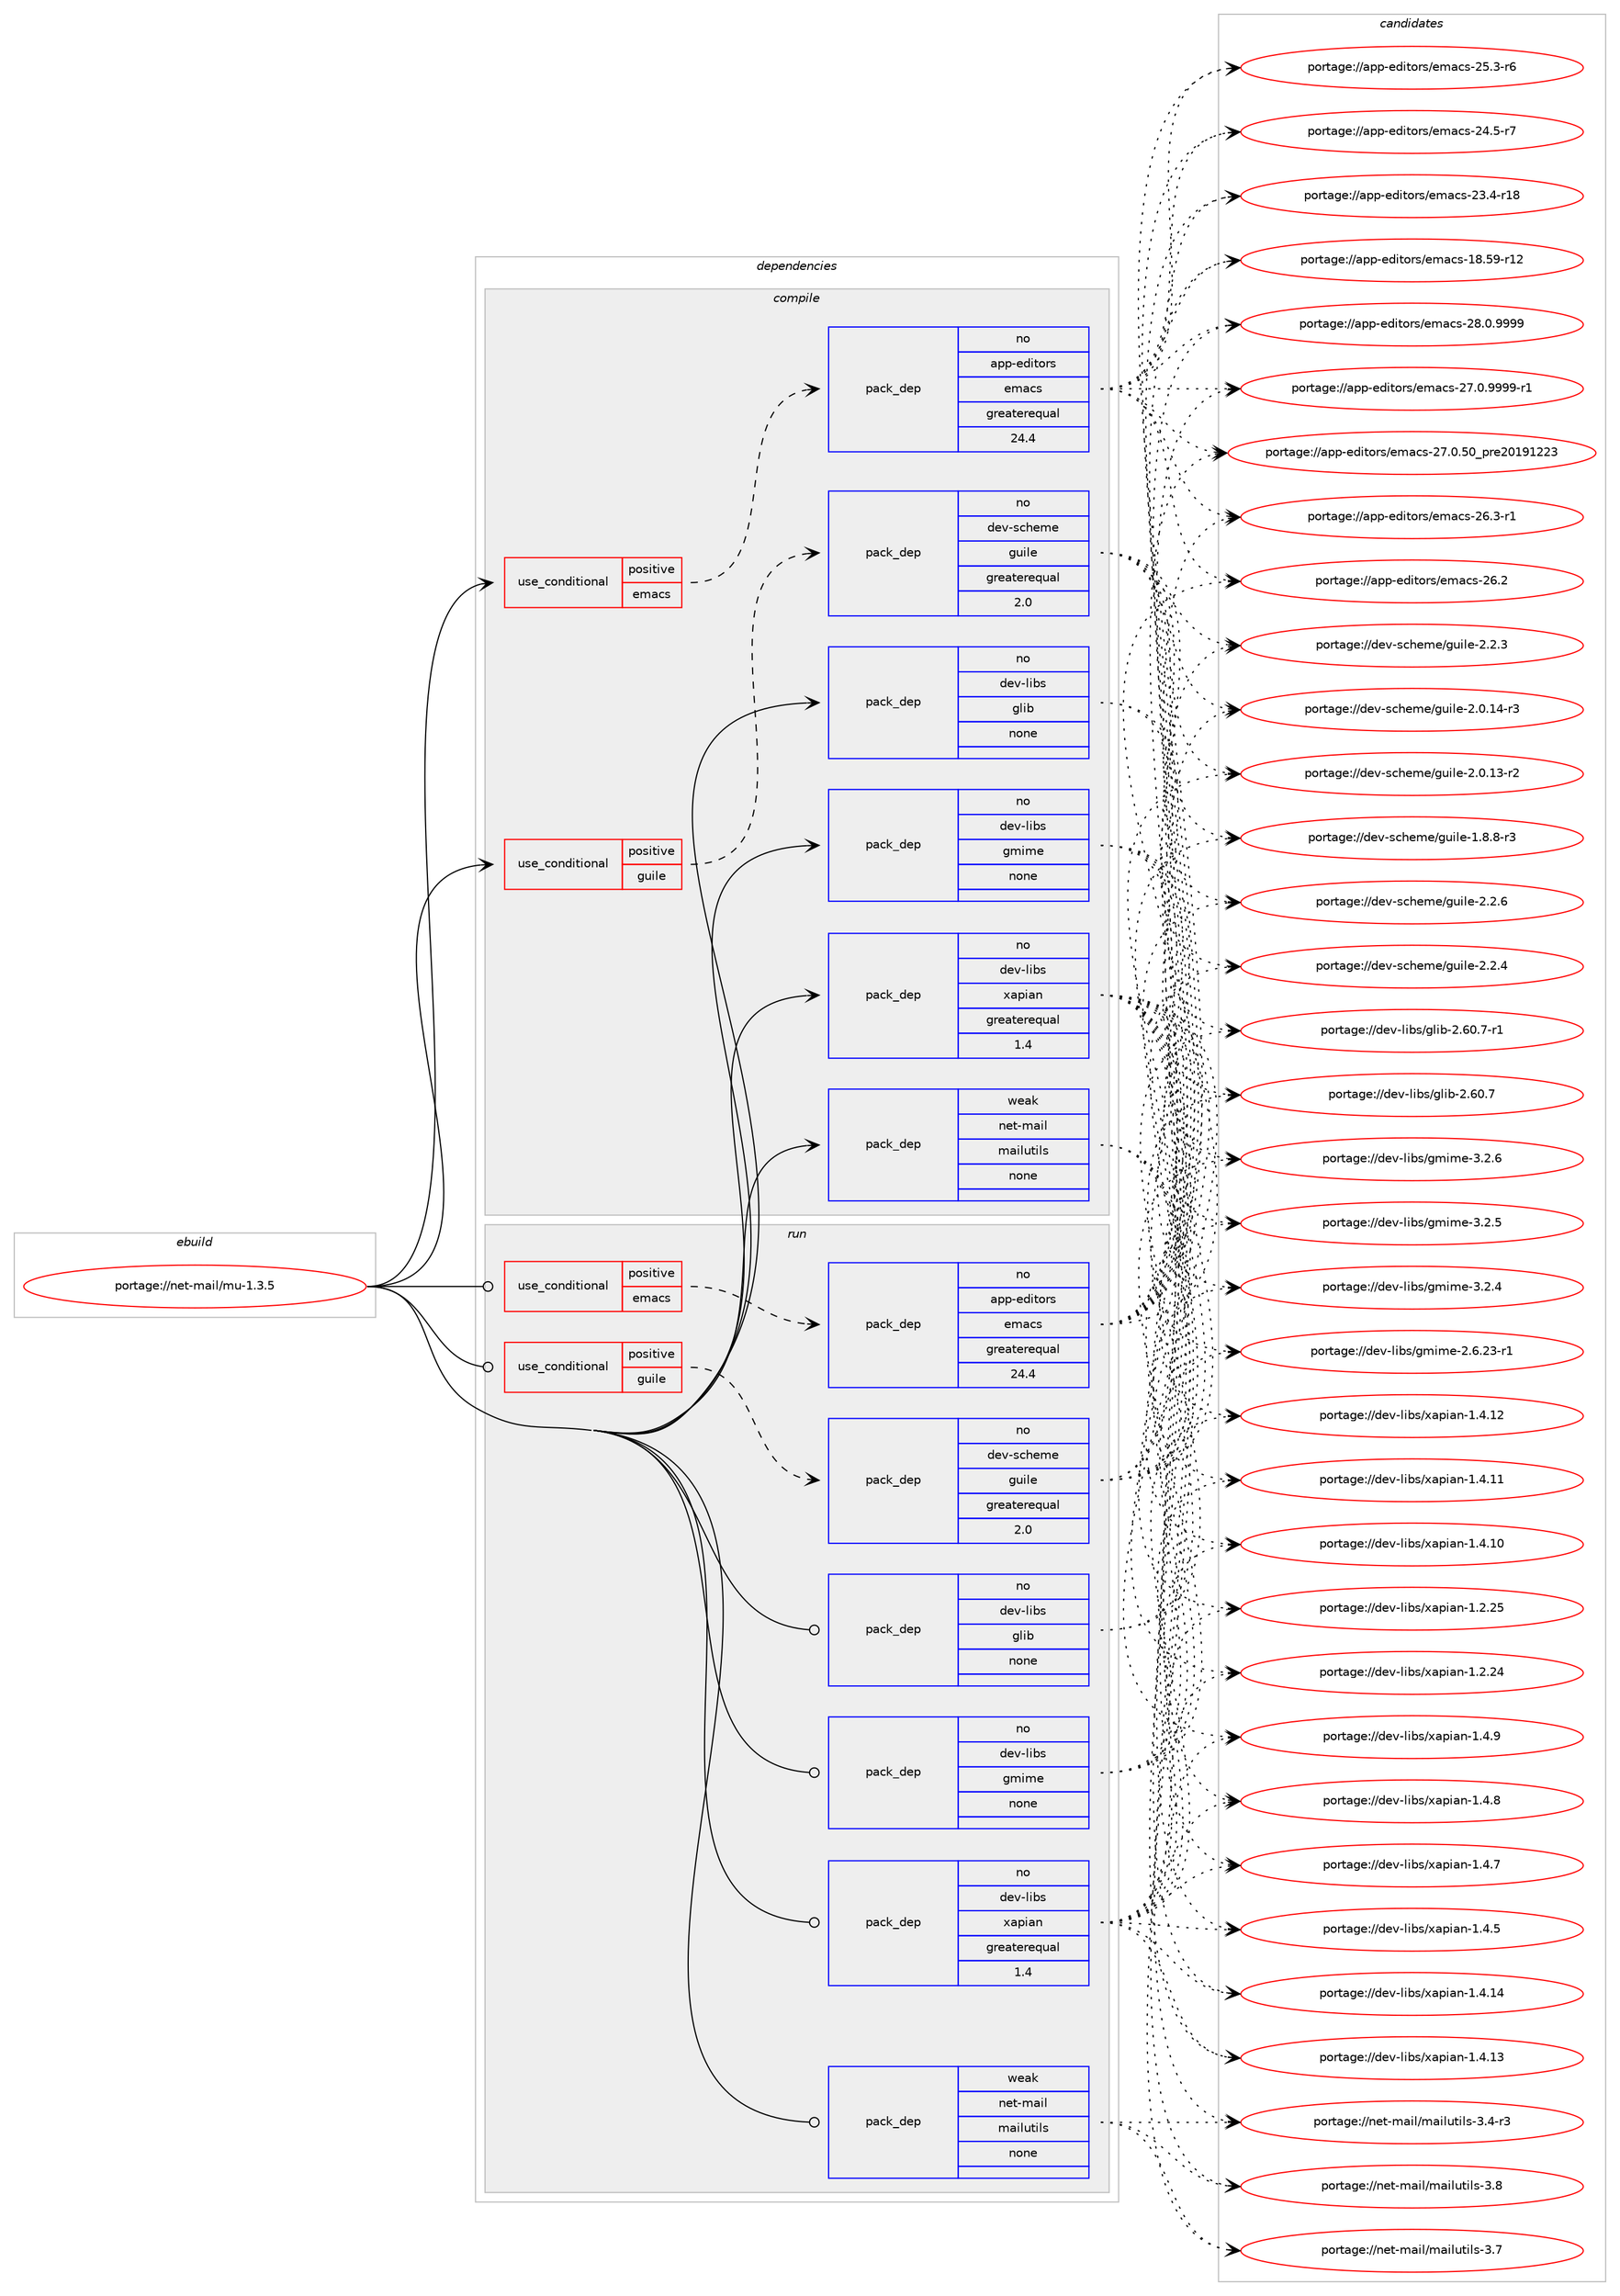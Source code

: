 digraph prolog {

# *************
# Graph options
# *************

newrank=true;
concentrate=true;
compound=true;
graph [rankdir=LR,fontname=Helvetica,fontsize=10,ranksep=1.5];#, ranksep=2.5, nodesep=0.2];
edge  [arrowhead=vee];
node  [fontname=Helvetica,fontsize=10];

# **********
# The ebuild
# **********

subgraph cluster_leftcol {
color=gray;
rank=same;
label=<<i>ebuild</i>>;
id [label="portage://net-mail/mu-1.3.5", color=red, width=4, href="../net-mail/mu-1.3.5.svg"];
}

# ****************
# The dependencies
# ****************

subgraph cluster_midcol {
color=gray;
label=<<i>dependencies</i>>;
subgraph cluster_compile {
fillcolor="#eeeeee";
style=filled;
label=<<i>compile</i>>;
subgraph cond27012 {
dependency128644 [label=<<TABLE BORDER="0" CELLBORDER="1" CELLSPACING="0" CELLPADDING="4"><TR><TD ROWSPAN="3" CELLPADDING="10">use_conditional</TD></TR><TR><TD>positive</TD></TR><TR><TD>emacs</TD></TR></TABLE>>, shape=none, color=red];
subgraph pack99466 {
dependency128645 [label=<<TABLE BORDER="0" CELLBORDER="1" CELLSPACING="0" CELLPADDING="4" WIDTH="220"><TR><TD ROWSPAN="6" CELLPADDING="30">pack_dep</TD></TR><TR><TD WIDTH="110">no</TD></TR><TR><TD>app-editors</TD></TR><TR><TD>emacs</TD></TR><TR><TD>greaterequal</TD></TR><TR><TD>24.4</TD></TR></TABLE>>, shape=none, color=blue];
}
dependency128644:e -> dependency128645:w [weight=20,style="dashed",arrowhead="vee"];
}
id:e -> dependency128644:w [weight=20,style="solid",arrowhead="vee"];
subgraph cond27013 {
dependency128646 [label=<<TABLE BORDER="0" CELLBORDER="1" CELLSPACING="0" CELLPADDING="4"><TR><TD ROWSPAN="3" CELLPADDING="10">use_conditional</TD></TR><TR><TD>positive</TD></TR><TR><TD>guile</TD></TR></TABLE>>, shape=none, color=red];
subgraph pack99467 {
dependency128647 [label=<<TABLE BORDER="0" CELLBORDER="1" CELLSPACING="0" CELLPADDING="4" WIDTH="220"><TR><TD ROWSPAN="6" CELLPADDING="30">pack_dep</TD></TR><TR><TD WIDTH="110">no</TD></TR><TR><TD>dev-scheme</TD></TR><TR><TD>guile</TD></TR><TR><TD>greaterequal</TD></TR><TR><TD>2.0</TD></TR></TABLE>>, shape=none, color=blue];
}
dependency128646:e -> dependency128647:w [weight=20,style="dashed",arrowhead="vee"];
}
id:e -> dependency128646:w [weight=20,style="solid",arrowhead="vee"];
subgraph pack99468 {
dependency128648 [label=<<TABLE BORDER="0" CELLBORDER="1" CELLSPACING="0" CELLPADDING="4" WIDTH="220"><TR><TD ROWSPAN="6" CELLPADDING="30">pack_dep</TD></TR><TR><TD WIDTH="110">no</TD></TR><TR><TD>dev-libs</TD></TR><TR><TD>glib</TD></TR><TR><TD>none</TD></TR><TR><TD></TD></TR></TABLE>>, shape=none, color=blue];
}
id:e -> dependency128648:w [weight=20,style="solid",arrowhead="vee"];
subgraph pack99469 {
dependency128649 [label=<<TABLE BORDER="0" CELLBORDER="1" CELLSPACING="0" CELLPADDING="4" WIDTH="220"><TR><TD ROWSPAN="6" CELLPADDING="30">pack_dep</TD></TR><TR><TD WIDTH="110">no</TD></TR><TR><TD>dev-libs</TD></TR><TR><TD>gmime</TD></TR><TR><TD>none</TD></TR><TR><TD></TD></TR></TABLE>>, shape=none, color=blue];
}
id:e -> dependency128649:w [weight=20,style="solid",arrowhead="vee"];
subgraph pack99470 {
dependency128650 [label=<<TABLE BORDER="0" CELLBORDER="1" CELLSPACING="0" CELLPADDING="4" WIDTH="220"><TR><TD ROWSPAN="6" CELLPADDING="30">pack_dep</TD></TR><TR><TD WIDTH="110">no</TD></TR><TR><TD>dev-libs</TD></TR><TR><TD>xapian</TD></TR><TR><TD>greaterequal</TD></TR><TR><TD>1.4</TD></TR></TABLE>>, shape=none, color=blue];
}
id:e -> dependency128650:w [weight=20,style="solid",arrowhead="vee"];
subgraph pack99471 {
dependency128651 [label=<<TABLE BORDER="0" CELLBORDER="1" CELLSPACING="0" CELLPADDING="4" WIDTH="220"><TR><TD ROWSPAN="6" CELLPADDING="30">pack_dep</TD></TR><TR><TD WIDTH="110">weak</TD></TR><TR><TD>net-mail</TD></TR><TR><TD>mailutils</TD></TR><TR><TD>none</TD></TR><TR><TD></TD></TR></TABLE>>, shape=none, color=blue];
}
id:e -> dependency128651:w [weight=20,style="solid",arrowhead="vee"];
}
subgraph cluster_compileandrun {
fillcolor="#eeeeee";
style=filled;
label=<<i>compile and run</i>>;
}
subgraph cluster_run {
fillcolor="#eeeeee";
style=filled;
label=<<i>run</i>>;
subgraph cond27014 {
dependency128652 [label=<<TABLE BORDER="0" CELLBORDER="1" CELLSPACING="0" CELLPADDING="4"><TR><TD ROWSPAN="3" CELLPADDING="10">use_conditional</TD></TR><TR><TD>positive</TD></TR><TR><TD>emacs</TD></TR></TABLE>>, shape=none, color=red];
subgraph pack99472 {
dependency128653 [label=<<TABLE BORDER="0" CELLBORDER="1" CELLSPACING="0" CELLPADDING="4" WIDTH="220"><TR><TD ROWSPAN="6" CELLPADDING="30">pack_dep</TD></TR><TR><TD WIDTH="110">no</TD></TR><TR><TD>app-editors</TD></TR><TR><TD>emacs</TD></TR><TR><TD>greaterequal</TD></TR><TR><TD>24.4</TD></TR></TABLE>>, shape=none, color=blue];
}
dependency128652:e -> dependency128653:w [weight=20,style="dashed",arrowhead="vee"];
}
id:e -> dependency128652:w [weight=20,style="solid",arrowhead="odot"];
subgraph cond27015 {
dependency128654 [label=<<TABLE BORDER="0" CELLBORDER="1" CELLSPACING="0" CELLPADDING="4"><TR><TD ROWSPAN="3" CELLPADDING="10">use_conditional</TD></TR><TR><TD>positive</TD></TR><TR><TD>guile</TD></TR></TABLE>>, shape=none, color=red];
subgraph pack99473 {
dependency128655 [label=<<TABLE BORDER="0" CELLBORDER="1" CELLSPACING="0" CELLPADDING="4" WIDTH="220"><TR><TD ROWSPAN="6" CELLPADDING="30">pack_dep</TD></TR><TR><TD WIDTH="110">no</TD></TR><TR><TD>dev-scheme</TD></TR><TR><TD>guile</TD></TR><TR><TD>greaterequal</TD></TR><TR><TD>2.0</TD></TR></TABLE>>, shape=none, color=blue];
}
dependency128654:e -> dependency128655:w [weight=20,style="dashed",arrowhead="vee"];
}
id:e -> dependency128654:w [weight=20,style="solid",arrowhead="odot"];
subgraph pack99474 {
dependency128656 [label=<<TABLE BORDER="0" CELLBORDER="1" CELLSPACING="0" CELLPADDING="4" WIDTH="220"><TR><TD ROWSPAN="6" CELLPADDING="30">pack_dep</TD></TR><TR><TD WIDTH="110">no</TD></TR><TR><TD>dev-libs</TD></TR><TR><TD>glib</TD></TR><TR><TD>none</TD></TR><TR><TD></TD></TR></TABLE>>, shape=none, color=blue];
}
id:e -> dependency128656:w [weight=20,style="solid",arrowhead="odot"];
subgraph pack99475 {
dependency128657 [label=<<TABLE BORDER="0" CELLBORDER="1" CELLSPACING="0" CELLPADDING="4" WIDTH="220"><TR><TD ROWSPAN="6" CELLPADDING="30">pack_dep</TD></TR><TR><TD WIDTH="110">no</TD></TR><TR><TD>dev-libs</TD></TR><TR><TD>gmime</TD></TR><TR><TD>none</TD></TR><TR><TD></TD></TR></TABLE>>, shape=none, color=blue];
}
id:e -> dependency128657:w [weight=20,style="solid",arrowhead="odot"];
subgraph pack99476 {
dependency128658 [label=<<TABLE BORDER="0" CELLBORDER="1" CELLSPACING="0" CELLPADDING="4" WIDTH="220"><TR><TD ROWSPAN="6" CELLPADDING="30">pack_dep</TD></TR><TR><TD WIDTH="110">no</TD></TR><TR><TD>dev-libs</TD></TR><TR><TD>xapian</TD></TR><TR><TD>greaterequal</TD></TR><TR><TD>1.4</TD></TR></TABLE>>, shape=none, color=blue];
}
id:e -> dependency128658:w [weight=20,style="solid",arrowhead="odot"];
subgraph pack99477 {
dependency128659 [label=<<TABLE BORDER="0" CELLBORDER="1" CELLSPACING="0" CELLPADDING="4" WIDTH="220"><TR><TD ROWSPAN="6" CELLPADDING="30">pack_dep</TD></TR><TR><TD WIDTH="110">weak</TD></TR><TR><TD>net-mail</TD></TR><TR><TD>mailutils</TD></TR><TR><TD>none</TD></TR><TR><TD></TD></TR></TABLE>>, shape=none, color=blue];
}
id:e -> dependency128659:w [weight=20,style="solid",arrowhead="odot"];
}
}

# **************
# The candidates
# **************

subgraph cluster_choices {
rank=same;
color=gray;
label=<<i>candidates</i>>;

subgraph choice99466 {
color=black;
nodesep=1;
choice971121124510110010511611111411547101109979911545505646484657575757 [label="portage://app-editors/emacs-28.0.9999", color=red, width=4,href="../app-editors/emacs-28.0.9999.svg"];
choice9711211245101100105116111114115471011099799115455055464846575757574511449 [label="portage://app-editors/emacs-27.0.9999-r1", color=red, width=4,href="../app-editors/emacs-27.0.9999-r1.svg"];
choice97112112451011001051161111141154710110997991154550554648465348951121141015048495749505051 [label="portage://app-editors/emacs-27.0.50_pre20191223", color=red, width=4,href="../app-editors/emacs-27.0.50_pre20191223.svg"];
choice971121124510110010511611111411547101109979911545505446514511449 [label="portage://app-editors/emacs-26.3-r1", color=red, width=4,href="../app-editors/emacs-26.3-r1.svg"];
choice97112112451011001051161111141154710110997991154550544650 [label="portage://app-editors/emacs-26.2", color=red, width=4,href="../app-editors/emacs-26.2.svg"];
choice971121124510110010511611111411547101109979911545505346514511454 [label="portage://app-editors/emacs-25.3-r6", color=red, width=4,href="../app-editors/emacs-25.3-r6.svg"];
choice971121124510110010511611111411547101109979911545505246534511455 [label="portage://app-editors/emacs-24.5-r7", color=red, width=4,href="../app-editors/emacs-24.5-r7.svg"];
choice97112112451011001051161111141154710110997991154550514652451144956 [label="portage://app-editors/emacs-23.4-r18", color=red, width=4,href="../app-editors/emacs-23.4-r18.svg"];
choice9711211245101100105116111114115471011099799115454956465357451144950 [label="portage://app-editors/emacs-18.59-r12", color=red, width=4,href="../app-editors/emacs-18.59-r12.svg"];
dependency128645:e -> choice971121124510110010511611111411547101109979911545505646484657575757:w [style=dotted,weight="100"];
dependency128645:e -> choice9711211245101100105116111114115471011099799115455055464846575757574511449:w [style=dotted,weight="100"];
dependency128645:e -> choice97112112451011001051161111141154710110997991154550554648465348951121141015048495749505051:w [style=dotted,weight="100"];
dependency128645:e -> choice971121124510110010511611111411547101109979911545505446514511449:w [style=dotted,weight="100"];
dependency128645:e -> choice97112112451011001051161111141154710110997991154550544650:w [style=dotted,weight="100"];
dependency128645:e -> choice971121124510110010511611111411547101109979911545505346514511454:w [style=dotted,weight="100"];
dependency128645:e -> choice971121124510110010511611111411547101109979911545505246534511455:w [style=dotted,weight="100"];
dependency128645:e -> choice97112112451011001051161111141154710110997991154550514652451144956:w [style=dotted,weight="100"];
dependency128645:e -> choice9711211245101100105116111114115471011099799115454956465357451144950:w [style=dotted,weight="100"];
}
subgraph choice99467 {
color=black;
nodesep=1;
choice100101118451159910410110910147103117105108101455046504654 [label="portage://dev-scheme/guile-2.2.6", color=red, width=4,href="../dev-scheme/guile-2.2.6.svg"];
choice100101118451159910410110910147103117105108101455046504652 [label="portage://dev-scheme/guile-2.2.4", color=red, width=4,href="../dev-scheme/guile-2.2.4.svg"];
choice100101118451159910410110910147103117105108101455046504651 [label="portage://dev-scheme/guile-2.2.3", color=red, width=4,href="../dev-scheme/guile-2.2.3.svg"];
choice100101118451159910410110910147103117105108101455046484649524511451 [label="portage://dev-scheme/guile-2.0.14-r3", color=red, width=4,href="../dev-scheme/guile-2.0.14-r3.svg"];
choice100101118451159910410110910147103117105108101455046484649514511450 [label="portage://dev-scheme/guile-2.0.13-r2", color=red, width=4,href="../dev-scheme/guile-2.0.13-r2.svg"];
choice1001011184511599104101109101471031171051081014549465646564511451 [label="portage://dev-scheme/guile-1.8.8-r3", color=red, width=4,href="../dev-scheme/guile-1.8.8-r3.svg"];
dependency128647:e -> choice100101118451159910410110910147103117105108101455046504654:w [style=dotted,weight="100"];
dependency128647:e -> choice100101118451159910410110910147103117105108101455046504652:w [style=dotted,weight="100"];
dependency128647:e -> choice100101118451159910410110910147103117105108101455046504651:w [style=dotted,weight="100"];
dependency128647:e -> choice100101118451159910410110910147103117105108101455046484649524511451:w [style=dotted,weight="100"];
dependency128647:e -> choice100101118451159910410110910147103117105108101455046484649514511450:w [style=dotted,weight="100"];
dependency128647:e -> choice1001011184511599104101109101471031171051081014549465646564511451:w [style=dotted,weight="100"];
}
subgraph choice99468 {
color=black;
nodesep=1;
choice10010111845108105981154710310810598455046544846554511449 [label="portage://dev-libs/glib-2.60.7-r1", color=red, width=4,href="../dev-libs/glib-2.60.7-r1.svg"];
choice1001011184510810598115471031081059845504654484655 [label="portage://dev-libs/glib-2.60.7", color=red, width=4,href="../dev-libs/glib-2.60.7.svg"];
dependency128648:e -> choice10010111845108105981154710310810598455046544846554511449:w [style=dotted,weight="100"];
dependency128648:e -> choice1001011184510810598115471031081059845504654484655:w [style=dotted,weight="100"];
}
subgraph choice99469 {
color=black;
nodesep=1;
choice100101118451081059811547103109105109101455146504654 [label="portage://dev-libs/gmime-3.2.6", color=red, width=4,href="../dev-libs/gmime-3.2.6.svg"];
choice100101118451081059811547103109105109101455146504653 [label="portage://dev-libs/gmime-3.2.5", color=red, width=4,href="../dev-libs/gmime-3.2.5.svg"];
choice100101118451081059811547103109105109101455146504652 [label="portage://dev-libs/gmime-3.2.4", color=red, width=4,href="../dev-libs/gmime-3.2.4.svg"];
choice100101118451081059811547103109105109101455046544650514511449 [label="portage://dev-libs/gmime-2.6.23-r1", color=red, width=4,href="../dev-libs/gmime-2.6.23-r1.svg"];
dependency128649:e -> choice100101118451081059811547103109105109101455146504654:w [style=dotted,weight="100"];
dependency128649:e -> choice100101118451081059811547103109105109101455146504653:w [style=dotted,weight="100"];
dependency128649:e -> choice100101118451081059811547103109105109101455146504652:w [style=dotted,weight="100"];
dependency128649:e -> choice100101118451081059811547103109105109101455046544650514511449:w [style=dotted,weight="100"];
}
subgraph choice99470 {
color=black;
nodesep=1;
choice1001011184510810598115471209711210597110454946524657 [label="portage://dev-libs/xapian-1.4.9", color=red, width=4,href="../dev-libs/xapian-1.4.9.svg"];
choice1001011184510810598115471209711210597110454946524656 [label="portage://dev-libs/xapian-1.4.8", color=red, width=4,href="../dev-libs/xapian-1.4.8.svg"];
choice1001011184510810598115471209711210597110454946524655 [label="portage://dev-libs/xapian-1.4.7", color=red, width=4,href="../dev-libs/xapian-1.4.7.svg"];
choice1001011184510810598115471209711210597110454946524653 [label="portage://dev-libs/xapian-1.4.5", color=red, width=4,href="../dev-libs/xapian-1.4.5.svg"];
choice100101118451081059811547120971121059711045494652464952 [label="portage://dev-libs/xapian-1.4.14", color=red, width=4,href="../dev-libs/xapian-1.4.14.svg"];
choice100101118451081059811547120971121059711045494652464951 [label="portage://dev-libs/xapian-1.4.13", color=red, width=4,href="../dev-libs/xapian-1.4.13.svg"];
choice100101118451081059811547120971121059711045494652464950 [label="portage://dev-libs/xapian-1.4.12", color=red, width=4,href="../dev-libs/xapian-1.4.12.svg"];
choice100101118451081059811547120971121059711045494652464949 [label="portage://dev-libs/xapian-1.4.11", color=red, width=4,href="../dev-libs/xapian-1.4.11.svg"];
choice100101118451081059811547120971121059711045494652464948 [label="portage://dev-libs/xapian-1.4.10", color=red, width=4,href="../dev-libs/xapian-1.4.10.svg"];
choice100101118451081059811547120971121059711045494650465053 [label="portage://dev-libs/xapian-1.2.25", color=red, width=4,href="../dev-libs/xapian-1.2.25.svg"];
choice100101118451081059811547120971121059711045494650465052 [label="portage://dev-libs/xapian-1.2.24", color=red, width=4,href="../dev-libs/xapian-1.2.24.svg"];
dependency128650:e -> choice1001011184510810598115471209711210597110454946524657:w [style=dotted,weight="100"];
dependency128650:e -> choice1001011184510810598115471209711210597110454946524656:w [style=dotted,weight="100"];
dependency128650:e -> choice1001011184510810598115471209711210597110454946524655:w [style=dotted,weight="100"];
dependency128650:e -> choice1001011184510810598115471209711210597110454946524653:w [style=dotted,weight="100"];
dependency128650:e -> choice100101118451081059811547120971121059711045494652464952:w [style=dotted,weight="100"];
dependency128650:e -> choice100101118451081059811547120971121059711045494652464951:w [style=dotted,weight="100"];
dependency128650:e -> choice100101118451081059811547120971121059711045494652464950:w [style=dotted,weight="100"];
dependency128650:e -> choice100101118451081059811547120971121059711045494652464949:w [style=dotted,weight="100"];
dependency128650:e -> choice100101118451081059811547120971121059711045494652464948:w [style=dotted,weight="100"];
dependency128650:e -> choice100101118451081059811547120971121059711045494650465053:w [style=dotted,weight="100"];
dependency128650:e -> choice100101118451081059811547120971121059711045494650465052:w [style=dotted,weight="100"];
}
subgraph choice99471 {
color=black;
nodesep=1;
choice1101011164510997105108471099710510811711610510811545514656 [label="portage://net-mail/mailutils-3.8", color=red, width=4,href="../net-mail/mailutils-3.8.svg"];
choice1101011164510997105108471099710510811711610510811545514655 [label="portage://net-mail/mailutils-3.7", color=red, width=4,href="../net-mail/mailutils-3.7.svg"];
choice11010111645109971051084710997105108117116105108115455146524511451 [label="portage://net-mail/mailutils-3.4-r3", color=red, width=4,href="../net-mail/mailutils-3.4-r3.svg"];
dependency128651:e -> choice1101011164510997105108471099710510811711610510811545514656:w [style=dotted,weight="100"];
dependency128651:e -> choice1101011164510997105108471099710510811711610510811545514655:w [style=dotted,weight="100"];
dependency128651:e -> choice11010111645109971051084710997105108117116105108115455146524511451:w [style=dotted,weight="100"];
}
subgraph choice99472 {
color=black;
nodesep=1;
choice971121124510110010511611111411547101109979911545505646484657575757 [label="portage://app-editors/emacs-28.0.9999", color=red, width=4,href="../app-editors/emacs-28.0.9999.svg"];
choice9711211245101100105116111114115471011099799115455055464846575757574511449 [label="portage://app-editors/emacs-27.0.9999-r1", color=red, width=4,href="../app-editors/emacs-27.0.9999-r1.svg"];
choice97112112451011001051161111141154710110997991154550554648465348951121141015048495749505051 [label="portage://app-editors/emacs-27.0.50_pre20191223", color=red, width=4,href="../app-editors/emacs-27.0.50_pre20191223.svg"];
choice971121124510110010511611111411547101109979911545505446514511449 [label="portage://app-editors/emacs-26.3-r1", color=red, width=4,href="../app-editors/emacs-26.3-r1.svg"];
choice97112112451011001051161111141154710110997991154550544650 [label="portage://app-editors/emacs-26.2", color=red, width=4,href="../app-editors/emacs-26.2.svg"];
choice971121124510110010511611111411547101109979911545505346514511454 [label="portage://app-editors/emacs-25.3-r6", color=red, width=4,href="../app-editors/emacs-25.3-r6.svg"];
choice971121124510110010511611111411547101109979911545505246534511455 [label="portage://app-editors/emacs-24.5-r7", color=red, width=4,href="../app-editors/emacs-24.5-r7.svg"];
choice97112112451011001051161111141154710110997991154550514652451144956 [label="portage://app-editors/emacs-23.4-r18", color=red, width=4,href="../app-editors/emacs-23.4-r18.svg"];
choice9711211245101100105116111114115471011099799115454956465357451144950 [label="portage://app-editors/emacs-18.59-r12", color=red, width=4,href="../app-editors/emacs-18.59-r12.svg"];
dependency128653:e -> choice971121124510110010511611111411547101109979911545505646484657575757:w [style=dotted,weight="100"];
dependency128653:e -> choice9711211245101100105116111114115471011099799115455055464846575757574511449:w [style=dotted,weight="100"];
dependency128653:e -> choice97112112451011001051161111141154710110997991154550554648465348951121141015048495749505051:w [style=dotted,weight="100"];
dependency128653:e -> choice971121124510110010511611111411547101109979911545505446514511449:w [style=dotted,weight="100"];
dependency128653:e -> choice97112112451011001051161111141154710110997991154550544650:w [style=dotted,weight="100"];
dependency128653:e -> choice971121124510110010511611111411547101109979911545505346514511454:w [style=dotted,weight="100"];
dependency128653:e -> choice971121124510110010511611111411547101109979911545505246534511455:w [style=dotted,weight="100"];
dependency128653:e -> choice97112112451011001051161111141154710110997991154550514652451144956:w [style=dotted,weight="100"];
dependency128653:e -> choice9711211245101100105116111114115471011099799115454956465357451144950:w [style=dotted,weight="100"];
}
subgraph choice99473 {
color=black;
nodesep=1;
choice100101118451159910410110910147103117105108101455046504654 [label="portage://dev-scheme/guile-2.2.6", color=red, width=4,href="../dev-scheme/guile-2.2.6.svg"];
choice100101118451159910410110910147103117105108101455046504652 [label="portage://dev-scheme/guile-2.2.4", color=red, width=4,href="../dev-scheme/guile-2.2.4.svg"];
choice100101118451159910410110910147103117105108101455046504651 [label="portage://dev-scheme/guile-2.2.3", color=red, width=4,href="../dev-scheme/guile-2.2.3.svg"];
choice100101118451159910410110910147103117105108101455046484649524511451 [label="portage://dev-scheme/guile-2.0.14-r3", color=red, width=4,href="../dev-scheme/guile-2.0.14-r3.svg"];
choice100101118451159910410110910147103117105108101455046484649514511450 [label="portage://dev-scheme/guile-2.0.13-r2", color=red, width=4,href="../dev-scheme/guile-2.0.13-r2.svg"];
choice1001011184511599104101109101471031171051081014549465646564511451 [label="portage://dev-scheme/guile-1.8.8-r3", color=red, width=4,href="../dev-scheme/guile-1.8.8-r3.svg"];
dependency128655:e -> choice100101118451159910410110910147103117105108101455046504654:w [style=dotted,weight="100"];
dependency128655:e -> choice100101118451159910410110910147103117105108101455046504652:w [style=dotted,weight="100"];
dependency128655:e -> choice100101118451159910410110910147103117105108101455046504651:w [style=dotted,weight="100"];
dependency128655:e -> choice100101118451159910410110910147103117105108101455046484649524511451:w [style=dotted,weight="100"];
dependency128655:e -> choice100101118451159910410110910147103117105108101455046484649514511450:w [style=dotted,weight="100"];
dependency128655:e -> choice1001011184511599104101109101471031171051081014549465646564511451:w [style=dotted,weight="100"];
}
subgraph choice99474 {
color=black;
nodesep=1;
choice10010111845108105981154710310810598455046544846554511449 [label="portage://dev-libs/glib-2.60.7-r1", color=red, width=4,href="../dev-libs/glib-2.60.7-r1.svg"];
choice1001011184510810598115471031081059845504654484655 [label="portage://dev-libs/glib-2.60.7", color=red, width=4,href="../dev-libs/glib-2.60.7.svg"];
dependency128656:e -> choice10010111845108105981154710310810598455046544846554511449:w [style=dotted,weight="100"];
dependency128656:e -> choice1001011184510810598115471031081059845504654484655:w [style=dotted,weight="100"];
}
subgraph choice99475 {
color=black;
nodesep=1;
choice100101118451081059811547103109105109101455146504654 [label="portage://dev-libs/gmime-3.2.6", color=red, width=4,href="../dev-libs/gmime-3.2.6.svg"];
choice100101118451081059811547103109105109101455146504653 [label="portage://dev-libs/gmime-3.2.5", color=red, width=4,href="../dev-libs/gmime-3.2.5.svg"];
choice100101118451081059811547103109105109101455146504652 [label="portage://dev-libs/gmime-3.2.4", color=red, width=4,href="../dev-libs/gmime-3.2.4.svg"];
choice100101118451081059811547103109105109101455046544650514511449 [label="portage://dev-libs/gmime-2.6.23-r1", color=red, width=4,href="../dev-libs/gmime-2.6.23-r1.svg"];
dependency128657:e -> choice100101118451081059811547103109105109101455146504654:w [style=dotted,weight="100"];
dependency128657:e -> choice100101118451081059811547103109105109101455146504653:w [style=dotted,weight="100"];
dependency128657:e -> choice100101118451081059811547103109105109101455146504652:w [style=dotted,weight="100"];
dependency128657:e -> choice100101118451081059811547103109105109101455046544650514511449:w [style=dotted,weight="100"];
}
subgraph choice99476 {
color=black;
nodesep=1;
choice1001011184510810598115471209711210597110454946524657 [label="portage://dev-libs/xapian-1.4.9", color=red, width=4,href="../dev-libs/xapian-1.4.9.svg"];
choice1001011184510810598115471209711210597110454946524656 [label="portage://dev-libs/xapian-1.4.8", color=red, width=4,href="../dev-libs/xapian-1.4.8.svg"];
choice1001011184510810598115471209711210597110454946524655 [label="portage://dev-libs/xapian-1.4.7", color=red, width=4,href="../dev-libs/xapian-1.4.7.svg"];
choice1001011184510810598115471209711210597110454946524653 [label="portage://dev-libs/xapian-1.4.5", color=red, width=4,href="../dev-libs/xapian-1.4.5.svg"];
choice100101118451081059811547120971121059711045494652464952 [label="portage://dev-libs/xapian-1.4.14", color=red, width=4,href="../dev-libs/xapian-1.4.14.svg"];
choice100101118451081059811547120971121059711045494652464951 [label="portage://dev-libs/xapian-1.4.13", color=red, width=4,href="../dev-libs/xapian-1.4.13.svg"];
choice100101118451081059811547120971121059711045494652464950 [label="portage://dev-libs/xapian-1.4.12", color=red, width=4,href="../dev-libs/xapian-1.4.12.svg"];
choice100101118451081059811547120971121059711045494652464949 [label="portage://dev-libs/xapian-1.4.11", color=red, width=4,href="../dev-libs/xapian-1.4.11.svg"];
choice100101118451081059811547120971121059711045494652464948 [label="portage://dev-libs/xapian-1.4.10", color=red, width=4,href="../dev-libs/xapian-1.4.10.svg"];
choice100101118451081059811547120971121059711045494650465053 [label="portage://dev-libs/xapian-1.2.25", color=red, width=4,href="../dev-libs/xapian-1.2.25.svg"];
choice100101118451081059811547120971121059711045494650465052 [label="portage://dev-libs/xapian-1.2.24", color=red, width=4,href="../dev-libs/xapian-1.2.24.svg"];
dependency128658:e -> choice1001011184510810598115471209711210597110454946524657:w [style=dotted,weight="100"];
dependency128658:e -> choice1001011184510810598115471209711210597110454946524656:w [style=dotted,weight="100"];
dependency128658:e -> choice1001011184510810598115471209711210597110454946524655:w [style=dotted,weight="100"];
dependency128658:e -> choice1001011184510810598115471209711210597110454946524653:w [style=dotted,weight="100"];
dependency128658:e -> choice100101118451081059811547120971121059711045494652464952:w [style=dotted,weight="100"];
dependency128658:e -> choice100101118451081059811547120971121059711045494652464951:w [style=dotted,weight="100"];
dependency128658:e -> choice100101118451081059811547120971121059711045494652464950:w [style=dotted,weight="100"];
dependency128658:e -> choice100101118451081059811547120971121059711045494652464949:w [style=dotted,weight="100"];
dependency128658:e -> choice100101118451081059811547120971121059711045494652464948:w [style=dotted,weight="100"];
dependency128658:e -> choice100101118451081059811547120971121059711045494650465053:w [style=dotted,weight="100"];
dependency128658:e -> choice100101118451081059811547120971121059711045494650465052:w [style=dotted,weight="100"];
}
subgraph choice99477 {
color=black;
nodesep=1;
choice1101011164510997105108471099710510811711610510811545514656 [label="portage://net-mail/mailutils-3.8", color=red, width=4,href="../net-mail/mailutils-3.8.svg"];
choice1101011164510997105108471099710510811711610510811545514655 [label="portage://net-mail/mailutils-3.7", color=red, width=4,href="../net-mail/mailutils-3.7.svg"];
choice11010111645109971051084710997105108117116105108115455146524511451 [label="portage://net-mail/mailutils-3.4-r3", color=red, width=4,href="../net-mail/mailutils-3.4-r3.svg"];
dependency128659:e -> choice1101011164510997105108471099710510811711610510811545514656:w [style=dotted,weight="100"];
dependency128659:e -> choice1101011164510997105108471099710510811711610510811545514655:w [style=dotted,weight="100"];
dependency128659:e -> choice11010111645109971051084710997105108117116105108115455146524511451:w [style=dotted,weight="100"];
}
}

}
